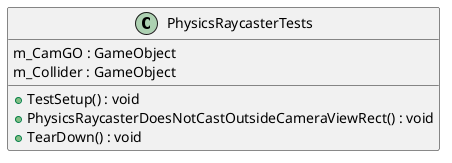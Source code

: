 @startuml
class PhysicsRaycasterTests {
    m_CamGO : GameObject
    m_Collider : GameObject
    + TestSetup() : void
    + PhysicsRaycasterDoesNotCastOutsideCameraViewRect() : void
    + TearDown() : void
}
@enduml
